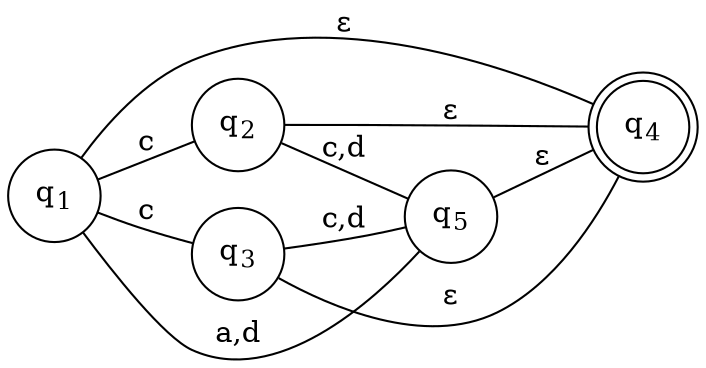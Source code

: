graph finite_state_machine {
    node [label="", shape=circle];
 
    ss[style="invis"];

    s1[label=<q<sub>1</sub>>];
    s2[label=<q<sub>2</sub>>];
    s3[label=<q<sub>3</sub>>];
    s4[label=<q<sub>4</sub>>,shape="doublecircle"];
    s5[label=<q<sub>5</sub>>];
    
    edge [label="ε"];
    s1 -- s4;
    s2 -- s4;
    s3 -- s4;
    s5 -- s4;
    
    edge [label=""];
    s1 -- s2[label="c"]; 
    s1 -- s3[label="c"]; 
    s1 -- s5[label="a,d"]; 
    s2 -- s5[label="c,d"]; 
    s3 -- s5[label="c,d"]; 
   

    rankdir="LR"
}
